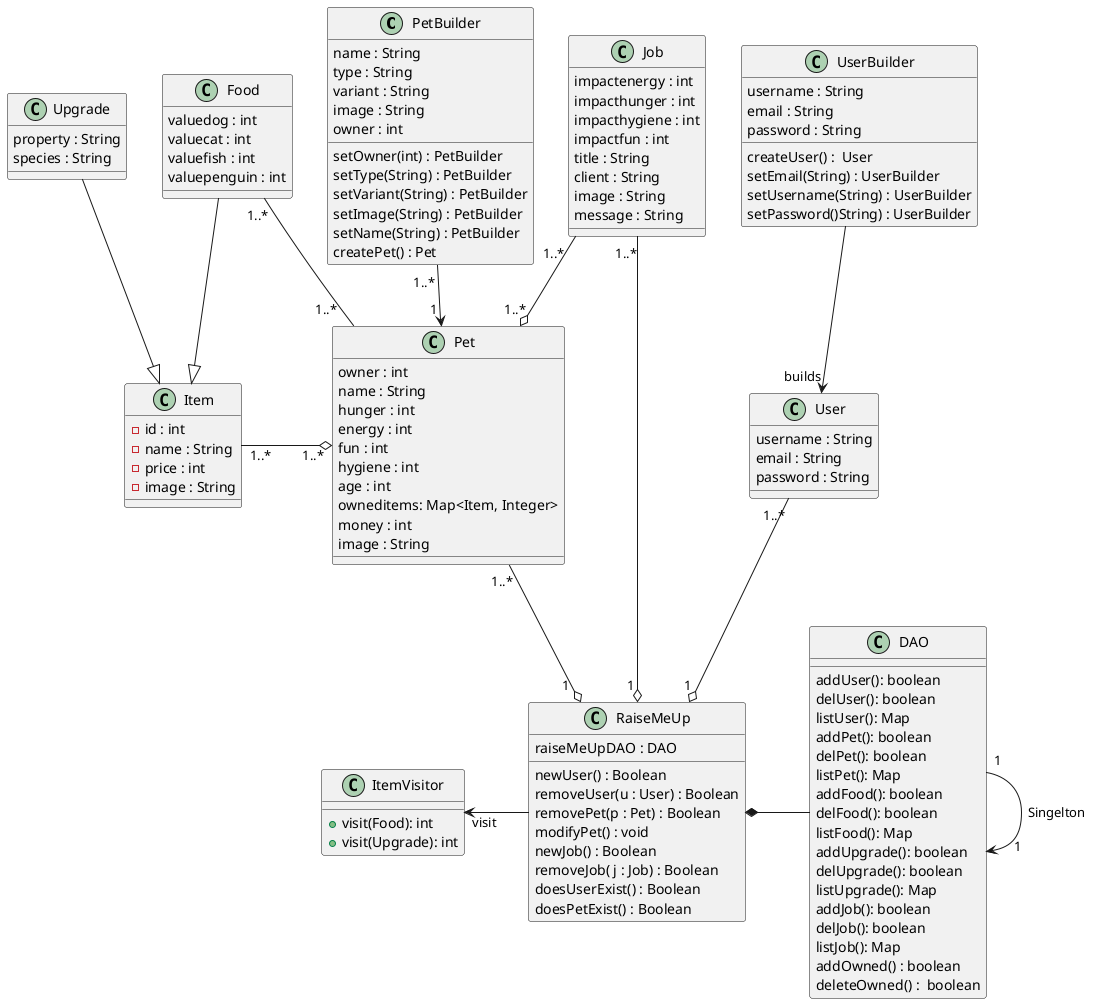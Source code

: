 @startuml
class PetBuilder {
    name : String
    type : String
    variant : String
    image : String
    owner : int

    setOwner(int) : PetBuilder
    setType(String) : PetBuilder
    setVariant(String) : PetBuilder
    setImage(String) : PetBuilder
    setName(String) : PetBuilder
    createPet() : Pet
}

class Pet {
    owner : int
    name : String
    hunger : int
    energy : int
    fun : int
    hygiene : int
    age : int
    owneditems: Map<Item, Integer>
    money : int
    image : String
}
class User {
    username : String
    email : String
    password : String
}
class UserBuilder {
    username : String
    email : String
    password : String

    createUser() :  User
    setEmail(String) : UserBuilder
    setUsername(String) : UserBuilder
    setPassword()String) : UserBuilder
}

class Job {
    impactenergy : int
    impacthunger : int
    impacthygiene : int
    impactfun : int
    title : String
    client : String
    image : String
    message : String
}
class Food{
    valuedog : int
    valuecat : int
    valuefish : int
    valuepenguin : int
}
class Upgrade{
    property : String
    species : String
}
class Item {
    -id : int
    -name : String
    -price : int
    -image : String
}
class ItemVisitor {
    +visit(Food): int
    +visit(Upgrade): int
}

class RaiseMeUp {
    raiseMeUpDAO : DAO
    newUser() : Boolean
    removeUser(u : User) : Boolean
    removePet(p : Pet) : Boolean
    modifyPet() : void
    newJob() : Boolean
    removeJob( j : Job) : Boolean
    doesUserExist() : Boolean
    doesPetExist() : Boolean
}

class DAO {
    addUser(): boolean
    delUser(): boolean
    listUser(): Map
    addPet(): boolean
    delPet(): boolean
    listPet(): Map
    addFood(): boolean
    delFood(): boolean
    listFood(): Map
    addUpgrade(): boolean
    delUpgrade(): boolean
    listUpgrade(): Map
    addJob(): boolean
    delJob(): boolean
    listJob(): Map
    addOwned() : boolean
    deleteOwned() :  boolean
}
Upgrade -[hidden] Food

Food --|> Item
Upgrade --|> Item

PetBuilder "1..* " --> "1 " Pet
UserBuilder -d-> "builds" User

Job "1..*  " --o "1..*"Pet
Item "1..*" -r-o "1..*" Pet : \t\t
RaiseMeUp -l-> "visit" ItemVisitor : \t
Food "1..*"--"1..*   " Pet

Job "1..*" --o "1 " RaiseMeUp
User "1..*" --o "1 " RaiseMeUp
Pet "1..*" --o "1  " RaiseMeUp

DAO "1"--> "      1" DAO : "Singelton"
DAO -l-* RaiseMeUp : \t
@enduml
